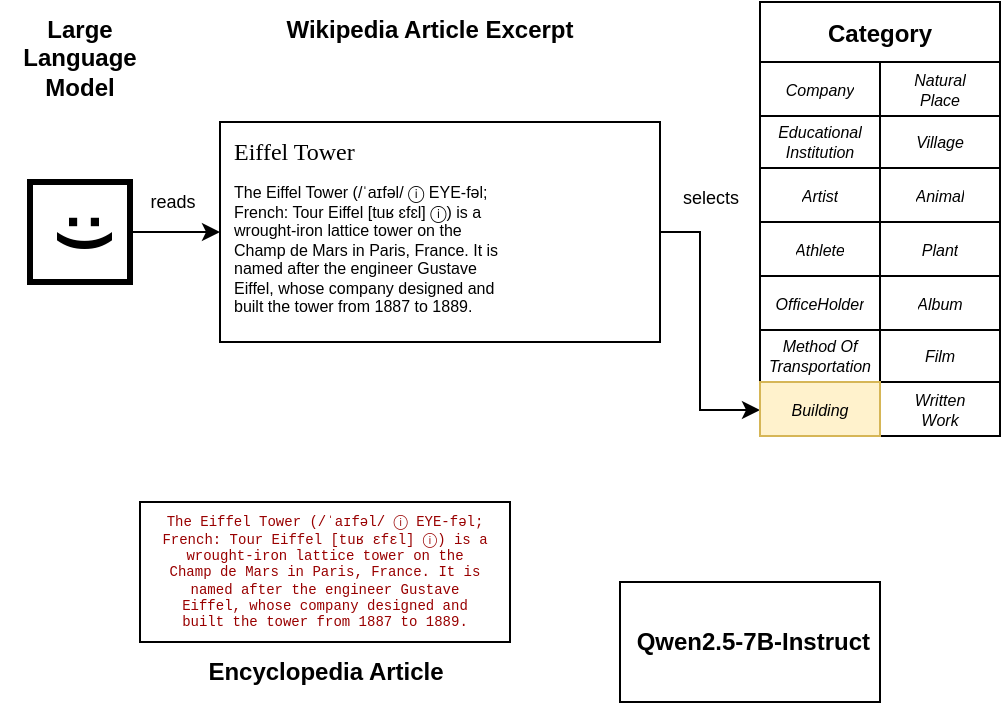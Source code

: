 <mxfile version="26.2.2">
  <diagram name="Overview" id="sJ-g0Jhmfr5Kxqyv7oRn">
    <mxGraphModel dx="835" dy="1554" grid="1" gridSize="10" guides="1" tooltips="1" connect="1" arrows="1" fold="1" page="1" pageScale="1" pageWidth="850" pageHeight="1100" math="0" shadow="0">
      <root>
        <mxCell id="0" />
        <mxCell id="1" parent="0" />
        <mxCell id="qZ6eyLl9_r6eJmfdMrAO-5" value="Large Language Model" style="text;html=1;align=center;verticalAlign=top;whiteSpace=wrap;rounded=0;fontStyle=1" vertex="1" parent="1">
          <mxGeometry x="70" y="-90" width="80" height="30" as="geometry" />
        </mxCell>
        <mxCell id="qZ6eyLl9_r6eJmfdMrAO-41" value="Wikipedia Article Excerpt" style="text;html=1;align=center;verticalAlign=top;whiteSpace=wrap;rounded=0;fontStyle=1" vertex="1" parent="1">
          <mxGeometry x="200" y="-90" width="170" height="30" as="geometry" />
        </mxCell>
        <mxCell id="qZ6eyLl9_r6eJmfdMrAO-42" value="The Eiffel Tower (/ˈaɪfəl/ ⓘ EYE-fəl; French: Tour Eiffel [tuʁ ɛfɛl] ⓘ) is a wrought-iron lattice tower on the Champ de Mars in Paris, France. It is named after the engineer Gustave Eiffel, whose company designed and built the tower from 1887 to 1889." style="rounded=0;whiteSpace=wrap;html=1;fontSize=7;verticalAlign=middle;fontFamily=Courier New;fontColor=#990000;spacing=12;spacingTop=0;spacingBottom=0;" vertex="1" parent="1">
          <mxGeometry x="140" y="160" width="185" height="70" as="geometry" />
        </mxCell>
        <mxCell id="qZ6eyLl9_r6eJmfdMrAO-43" value="Encyclopedia Article" style="text;html=1;align=center;verticalAlign=middle;whiteSpace=wrap;rounded=0;fontStyle=1" vertex="1" parent="1">
          <mxGeometry x="147.5" y="230" width="170" height="30" as="geometry" />
        </mxCell>
        <mxCell id="qZ6eyLl9_r6eJmfdMrAO-84" value="Category" style="shape=table;startSize=30;container=1;collapsible=0;childLayout=tableLayout;fontStyle=1" vertex="1" parent="1">
          <mxGeometry x="450" y="-90" width="120" height="217" as="geometry" />
        </mxCell>
        <mxCell id="qZ6eyLl9_r6eJmfdMrAO-85" value="" style="shape=tableRow;horizontal=0;startSize=0;swimlaneHead=0;swimlaneBody=0;strokeColor=inherit;top=0;left=0;bottom=0;right=0;collapsible=0;dropTarget=0;fillColor=none;points=[[0,0.5],[1,0.5]];portConstraint=eastwest;" vertex="1" parent="qZ6eyLl9_r6eJmfdMrAO-84">
          <mxGeometry y="30" width="120" height="27" as="geometry" />
        </mxCell>
        <mxCell id="qZ6eyLl9_r6eJmfdMrAO-86" value="Company" style="shape=partialRectangle;html=1;whiteSpace=wrap;connectable=0;strokeColor=inherit;overflow=hidden;fillColor=none;top=0;left=0;bottom=0;right=0;pointerEvents=1;fontSize=8;fontStyle=2" vertex="1" parent="qZ6eyLl9_r6eJmfdMrAO-85">
          <mxGeometry width="60" height="27" as="geometry">
            <mxRectangle width="60" height="27" as="alternateBounds" />
          </mxGeometry>
        </mxCell>
        <mxCell id="qZ6eyLl9_r6eJmfdMrAO-87" value="&lt;div&gt;Natural&lt;/div&gt;&lt;div&gt;Place&lt;/div&gt;" style="shape=partialRectangle;html=1;whiteSpace=wrap;connectable=0;strokeColor=inherit;overflow=hidden;fillColor=none;top=0;left=0;bottom=0;right=0;pointerEvents=1;fontSize=8;fontStyle=2" vertex="1" parent="qZ6eyLl9_r6eJmfdMrAO-85">
          <mxGeometry x="60" width="60" height="27" as="geometry">
            <mxRectangle width="60" height="27" as="alternateBounds" />
          </mxGeometry>
        </mxCell>
        <mxCell id="qZ6eyLl9_r6eJmfdMrAO-88" value="" style="shape=tableRow;horizontal=0;startSize=0;swimlaneHead=0;swimlaneBody=0;strokeColor=inherit;top=0;left=0;bottom=0;right=0;collapsible=0;dropTarget=0;fillColor=none;points=[[0,0.5],[1,0.5]];portConstraint=eastwest;" vertex="1" parent="qZ6eyLl9_r6eJmfdMrAO-84">
          <mxGeometry y="57" width="120" height="26" as="geometry" />
        </mxCell>
        <mxCell id="qZ6eyLl9_r6eJmfdMrAO-89" value="&lt;div&gt;Educational&lt;/div&gt;&lt;div&gt;Institution&lt;/div&gt;" style="shape=partialRectangle;html=1;whiteSpace=wrap;connectable=0;strokeColor=inherit;overflow=hidden;fillColor=none;top=0;left=0;bottom=0;right=0;pointerEvents=1;fontSize=8;fontStyle=2" vertex="1" parent="qZ6eyLl9_r6eJmfdMrAO-88">
          <mxGeometry width="60" height="26" as="geometry">
            <mxRectangle width="60" height="26" as="alternateBounds" />
          </mxGeometry>
        </mxCell>
        <mxCell id="qZ6eyLl9_r6eJmfdMrAO-90" value="Village" style="shape=partialRectangle;html=1;whiteSpace=wrap;connectable=0;strokeColor=inherit;overflow=hidden;fillColor=none;top=0;left=0;bottom=0;right=0;pointerEvents=1;fontSize=8;fontStyle=2" vertex="1" parent="qZ6eyLl9_r6eJmfdMrAO-88">
          <mxGeometry x="60" width="60" height="26" as="geometry">
            <mxRectangle width="60" height="26" as="alternateBounds" />
          </mxGeometry>
        </mxCell>
        <mxCell id="qZ6eyLl9_r6eJmfdMrAO-91" value="" style="shape=tableRow;horizontal=0;startSize=0;swimlaneHead=0;swimlaneBody=0;strokeColor=inherit;top=0;left=0;bottom=0;right=0;collapsible=0;dropTarget=0;fillColor=none;points=[[0,0.5],[1,0.5]];portConstraint=eastwest;" vertex="1" parent="qZ6eyLl9_r6eJmfdMrAO-84">
          <mxGeometry y="83" width="120" height="27" as="geometry" />
        </mxCell>
        <mxCell id="qZ6eyLl9_r6eJmfdMrAO-92" value="Artist" style="shape=partialRectangle;html=1;whiteSpace=wrap;connectable=0;strokeColor=inherit;overflow=hidden;fillColor=none;top=0;left=0;bottom=0;right=0;pointerEvents=1;fontSize=8;fontStyle=2" vertex="1" parent="qZ6eyLl9_r6eJmfdMrAO-91">
          <mxGeometry width="60" height="27" as="geometry">
            <mxRectangle width="60" height="27" as="alternateBounds" />
          </mxGeometry>
        </mxCell>
        <mxCell id="qZ6eyLl9_r6eJmfdMrAO-93" value="Animal" style="shape=partialRectangle;html=1;whiteSpace=wrap;connectable=0;strokeColor=inherit;overflow=hidden;fillColor=none;top=0;left=0;bottom=0;right=0;pointerEvents=1;fontSize=8;fontStyle=2" vertex="1" parent="qZ6eyLl9_r6eJmfdMrAO-91">
          <mxGeometry x="60" width="60" height="27" as="geometry">
            <mxRectangle width="60" height="27" as="alternateBounds" />
          </mxGeometry>
        </mxCell>
        <mxCell id="qZ6eyLl9_r6eJmfdMrAO-167" style="shape=tableRow;horizontal=0;startSize=0;swimlaneHead=0;swimlaneBody=0;strokeColor=inherit;top=0;left=0;bottom=0;right=0;collapsible=0;dropTarget=0;fillColor=none;points=[[0,0.5],[1,0.5]];portConstraint=eastwest;" vertex="1" parent="qZ6eyLl9_r6eJmfdMrAO-84">
          <mxGeometry y="110" width="120" height="27" as="geometry" />
        </mxCell>
        <mxCell id="qZ6eyLl9_r6eJmfdMrAO-168" value="Athlete" style="shape=partialRectangle;html=1;whiteSpace=wrap;connectable=0;strokeColor=inherit;overflow=hidden;fillColor=none;top=0;left=0;bottom=0;right=0;pointerEvents=1;fontSize=8;fontStyle=2" vertex="1" parent="qZ6eyLl9_r6eJmfdMrAO-167">
          <mxGeometry width="60" height="27" as="geometry">
            <mxRectangle width="60" height="27" as="alternateBounds" />
          </mxGeometry>
        </mxCell>
        <mxCell id="qZ6eyLl9_r6eJmfdMrAO-169" value="Plant" style="shape=partialRectangle;html=1;whiteSpace=wrap;connectable=0;strokeColor=inherit;overflow=hidden;fillColor=none;top=0;left=0;bottom=0;right=0;pointerEvents=1;fontSize=8;fontStyle=2" vertex="1" parent="qZ6eyLl9_r6eJmfdMrAO-167">
          <mxGeometry x="60" width="60" height="27" as="geometry">
            <mxRectangle width="60" height="27" as="alternateBounds" />
          </mxGeometry>
        </mxCell>
        <mxCell id="qZ6eyLl9_r6eJmfdMrAO-94" value="" style="shape=tableRow;horizontal=0;startSize=0;swimlaneHead=0;swimlaneBody=0;strokeColor=inherit;top=0;left=0;bottom=0;right=0;collapsible=0;dropTarget=0;fillColor=none;points=[[0,0.5],[1,0.5]];portConstraint=eastwest;" vertex="1" parent="qZ6eyLl9_r6eJmfdMrAO-84">
          <mxGeometry y="137" width="120" height="27" as="geometry" />
        </mxCell>
        <mxCell id="qZ6eyLl9_r6eJmfdMrAO-95" value="OfficeHolder" style="shape=partialRectangle;html=1;whiteSpace=wrap;connectable=0;strokeColor=inherit;overflow=hidden;fillColor=none;top=0;left=0;bottom=0;right=0;pointerEvents=1;fontSize=8;fontStyle=2" vertex="1" parent="qZ6eyLl9_r6eJmfdMrAO-94">
          <mxGeometry width="60" height="27" as="geometry">
            <mxRectangle width="60" height="27" as="alternateBounds" />
          </mxGeometry>
        </mxCell>
        <mxCell id="qZ6eyLl9_r6eJmfdMrAO-96" value="Album" style="shape=partialRectangle;html=1;whiteSpace=wrap;connectable=0;strokeColor=inherit;overflow=hidden;fillColor=none;top=0;left=0;bottom=0;right=0;pointerEvents=1;fontSize=8;fontStyle=2" vertex="1" parent="qZ6eyLl9_r6eJmfdMrAO-94">
          <mxGeometry x="60" width="60" height="27" as="geometry">
            <mxRectangle width="60" height="27" as="alternateBounds" />
          </mxGeometry>
        </mxCell>
        <mxCell id="qZ6eyLl9_r6eJmfdMrAO-97" value="" style="shape=tableRow;horizontal=0;startSize=0;swimlaneHead=0;swimlaneBody=0;strokeColor=inherit;top=0;left=0;bottom=0;right=0;collapsible=0;dropTarget=0;fillColor=none;points=[[0,0.5],[1,0.5]];portConstraint=eastwest;" vertex="1" parent="qZ6eyLl9_r6eJmfdMrAO-84">
          <mxGeometry y="164" width="120" height="26" as="geometry" />
        </mxCell>
        <mxCell id="qZ6eyLl9_r6eJmfdMrAO-98" value="&lt;div&gt;Method Of&lt;/div&gt;&lt;div&gt;Transportation&lt;/div&gt;" style="shape=partialRectangle;html=1;whiteSpace=wrap;connectable=0;strokeColor=inherit;overflow=hidden;fillColor=none;top=0;left=0;bottom=0;right=0;pointerEvents=1;fontSize=8;fontStyle=2" vertex="1" parent="qZ6eyLl9_r6eJmfdMrAO-97">
          <mxGeometry width="60" height="26" as="geometry">
            <mxRectangle width="60" height="26" as="alternateBounds" />
          </mxGeometry>
        </mxCell>
        <mxCell id="qZ6eyLl9_r6eJmfdMrAO-99" value="Film" style="shape=partialRectangle;html=1;whiteSpace=wrap;connectable=0;strokeColor=inherit;overflow=hidden;fillColor=none;top=0;left=0;bottom=0;right=0;pointerEvents=1;fontSize=8;fontStyle=2" vertex="1" parent="qZ6eyLl9_r6eJmfdMrAO-97">
          <mxGeometry x="60" width="60" height="26" as="geometry">
            <mxRectangle width="60" height="26" as="alternateBounds" />
          </mxGeometry>
        </mxCell>
        <mxCell id="qZ6eyLl9_r6eJmfdMrAO-100" value="" style="shape=tableRow;horizontal=0;startSize=0;swimlaneHead=0;swimlaneBody=0;strokeColor=inherit;top=0;left=0;bottom=0;right=0;collapsible=0;dropTarget=0;fillColor=none;points=[[0,0.5],[1,0.5]];portConstraint=eastwest;" vertex="1" parent="qZ6eyLl9_r6eJmfdMrAO-84">
          <mxGeometry y="190" width="120" height="27" as="geometry" />
        </mxCell>
        <mxCell id="qZ6eyLl9_r6eJmfdMrAO-101" value="Building" style="shape=partialRectangle;html=1;whiteSpace=wrap;connectable=0;strokeColor=inherit;overflow=hidden;fillColor=none;top=0;left=0;bottom=0;right=0;pointerEvents=1;fontSize=8;fontStyle=2;strokeWidth=1;" vertex="1" parent="qZ6eyLl9_r6eJmfdMrAO-100">
          <mxGeometry width="60" height="27" as="geometry">
            <mxRectangle width="60" height="27" as="alternateBounds" />
          </mxGeometry>
        </mxCell>
        <mxCell id="qZ6eyLl9_r6eJmfdMrAO-102" value="&lt;div&gt;Written&lt;/div&gt;&lt;div&gt;Work&lt;/div&gt;" style="shape=partialRectangle;html=1;whiteSpace=wrap;connectable=0;strokeColor=inherit;overflow=hidden;fillColor=none;top=0;left=0;bottom=0;right=0;pointerEvents=1;fontSize=8;fontStyle=2" vertex="1" parent="qZ6eyLl9_r6eJmfdMrAO-100">
          <mxGeometry x="60" width="60" height="27" as="geometry">
            <mxRectangle width="60" height="27" as="alternateBounds" />
          </mxGeometry>
        </mxCell>
        <mxCell id="qZ6eyLl9_r6eJmfdMrAO-108" value="" style="group" vertex="1" connectable="0" parent="1">
          <mxGeometry x="180" y="-30" width="220" height="110" as="geometry" />
        </mxCell>
        <mxCell id="qZ6eyLl9_r6eJmfdMrAO-7" value="The Eiffel Tower (/ˈaɪfəl/ ⓘ EYE-fəl; French: Tour Eiffel [tuʁ ɛfɛl] ⓘ) is a wrought-iron lattice tower on the Champ de Mars in Paris, France. It is named after the engineer Gustave Eiffel, whose company designed and built the tower from 1887 to 1889. " style="rounded=0;whiteSpace=wrap;html=1;spacingBottom=0;spacingTop=18;spacingRight=75;align=left;spacingLeft=5;fontSize=8;spacing=2;" vertex="1" parent="qZ6eyLl9_r6eJmfdMrAO-108">
          <mxGeometry width="220" height="110" as="geometry" />
        </mxCell>
        <mxCell id="qZ6eyLl9_r6eJmfdMrAO-9" value="Eiffel Tower" style="text;html=1;align=left;verticalAlign=middle;whiteSpace=wrap;rounded=0;fontFamily=Times New Roman;fontSize=12;spacingLeft=5;fontStyle=0;spacing=2;" vertex="1" parent="qZ6eyLl9_r6eJmfdMrAO-108">
          <mxGeometry width="210" height="30" as="geometry" />
        </mxCell>
        <mxCell id="qZ6eyLl9_r6eJmfdMrAO-11" value="" style="shape=image;verticalLabelPosition=bottom;labelBackgroundColor=default;verticalAlign=top;aspect=fixed;imageAspect=0;image=https://upload.wikimedia.org/wikipedia/commons/thumb/1/19/Eiffel_Tower_at_Night.jpg/330px-Eiffel_Tower_at_Night.jpg;" vertex="1" parent="qZ6eyLl9_r6eJmfdMrAO-108">
          <mxGeometry x="146.82" width="73.18" height="110" as="geometry" />
        </mxCell>
        <mxCell id="qZ6eyLl9_r6eJmfdMrAO-109" value="" style="group" vertex="1" connectable="0" parent="1">
          <mxGeometry x="85" width="50" height="50" as="geometry" />
        </mxCell>
        <mxCell id="qZ6eyLl9_r6eJmfdMrAO-1" value="" style="rounded=0;whiteSpace=wrap;html=1;strokeWidth=3;" vertex="1" parent="qZ6eyLl9_r6eJmfdMrAO-109">
          <mxGeometry width="50" height="50" as="geometry" />
        </mxCell>
        <mxCell id="qZ6eyLl9_r6eJmfdMrAO-4" value=":)" style="text;html=1;align=center;verticalAlign=middle;whiteSpace=wrap;rounded=0;textDirection=vertical-rl;fontSize=30;fontStyle=1;spacingLeft=8;" vertex="1" parent="qZ6eyLl9_r6eJmfdMrAO-109">
          <mxGeometry width="50" height="50" as="geometry" />
        </mxCell>
        <mxCell id="qZ6eyLl9_r6eJmfdMrAO-112" style="edgeStyle=orthogonalEdgeStyle;rounded=0;orthogonalLoop=1;jettySize=auto;html=1;" edge="1" parent="1" source="qZ6eyLl9_r6eJmfdMrAO-4" target="qZ6eyLl9_r6eJmfdMrAO-7">
          <mxGeometry relative="1" as="geometry" />
        </mxCell>
        <mxCell id="qZ6eyLl9_r6eJmfdMrAO-116" value="reads" style="edgeLabel;html=1;align=center;verticalAlign=middle;resizable=0;points=[];fontSize=9;" vertex="1" connectable="0" parent="qZ6eyLl9_r6eJmfdMrAO-112">
          <mxGeometry x="-0.432" y="2" relative="1" as="geometry">
            <mxPoint x="8" y="-13" as="offset" />
          </mxGeometry>
        </mxCell>
        <mxCell id="qZ6eyLl9_r6eJmfdMrAO-113" style="edgeStyle=orthogonalEdgeStyle;rounded=0;orthogonalLoop=1;jettySize=auto;html=1;" edge="1" parent="1" source="qZ6eyLl9_r6eJmfdMrAO-11" target="qZ6eyLl9_r6eJmfdMrAO-100">
          <mxGeometry relative="1" as="geometry">
            <Array as="points">
              <mxPoint x="420" y="25" />
              <mxPoint x="420" y="114" />
            </Array>
          </mxGeometry>
        </mxCell>
        <mxCell id="qZ6eyLl9_r6eJmfdMrAO-117" value="selects" style="edgeLabel;html=1;align=center;verticalAlign=middle;resizable=0;points=[];fontSize=9;" vertex="1" connectable="0" parent="qZ6eyLl9_r6eJmfdMrAO-113">
          <mxGeometry x="-0.488" y="1" relative="1" as="geometry">
            <mxPoint x="4" y="-33" as="offset" />
          </mxGeometry>
        </mxCell>
        <mxCell id="qZ6eyLl9_r6eJmfdMrAO-115" value="Building" style="rounded=0;whiteSpace=wrap;html=1;fillColor=#fff2cc;strokeColor=#d6b656;fontStyle=2;fontSize=8;" vertex="1" parent="1">
          <mxGeometry x="450" y="100" width="60" height="27" as="geometry" />
        </mxCell>
        <mxCell id="qZ6eyLl9_r6eJmfdMrAO-126" value="&amp;nbsp;Qwen2.5-7B-Instruct " style="rounded=0;whiteSpace=wrap;html=1;fontStyle=1" vertex="1" parent="1">
          <mxGeometry x="380" y="200" width="130" height="60" as="geometry" />
        </mxCell>
      </root>
    </mxGraphModel>
  </diagram>
</mxfile>
